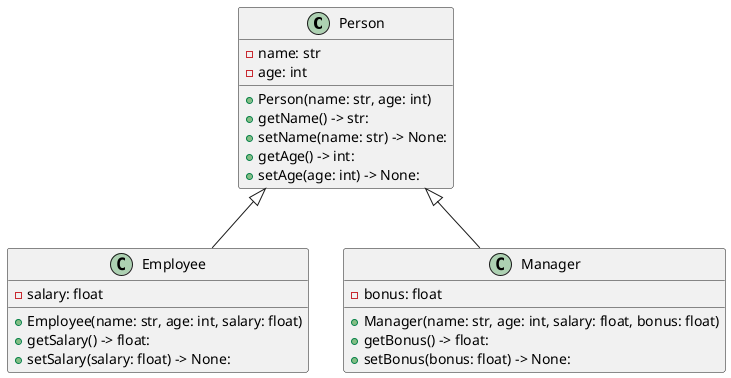 @startuml generalization
class Person {
  -name: str
  -age: int
  +Person(name: str, age: int)
  +getName() -> str:
  +setName(name: str) -> None:
  +getAge() -> int:
  +setAge(age: int) -> None:
}

class Employee {
  -salary: float
  +Employee(name: str, age: int, salary: float)
  +getSalary() -> float:
  +setSalary(salary: float) -> None:
}

class Manager {
  -bonus: float
  +Manager(name: str, age: int, salary: float, bonus: float)
  +getBonus() -> float:
  +setBonus(bonus: float) -> None:
}

Person <|-- Employee
Person <|-- Manager
@enduml
